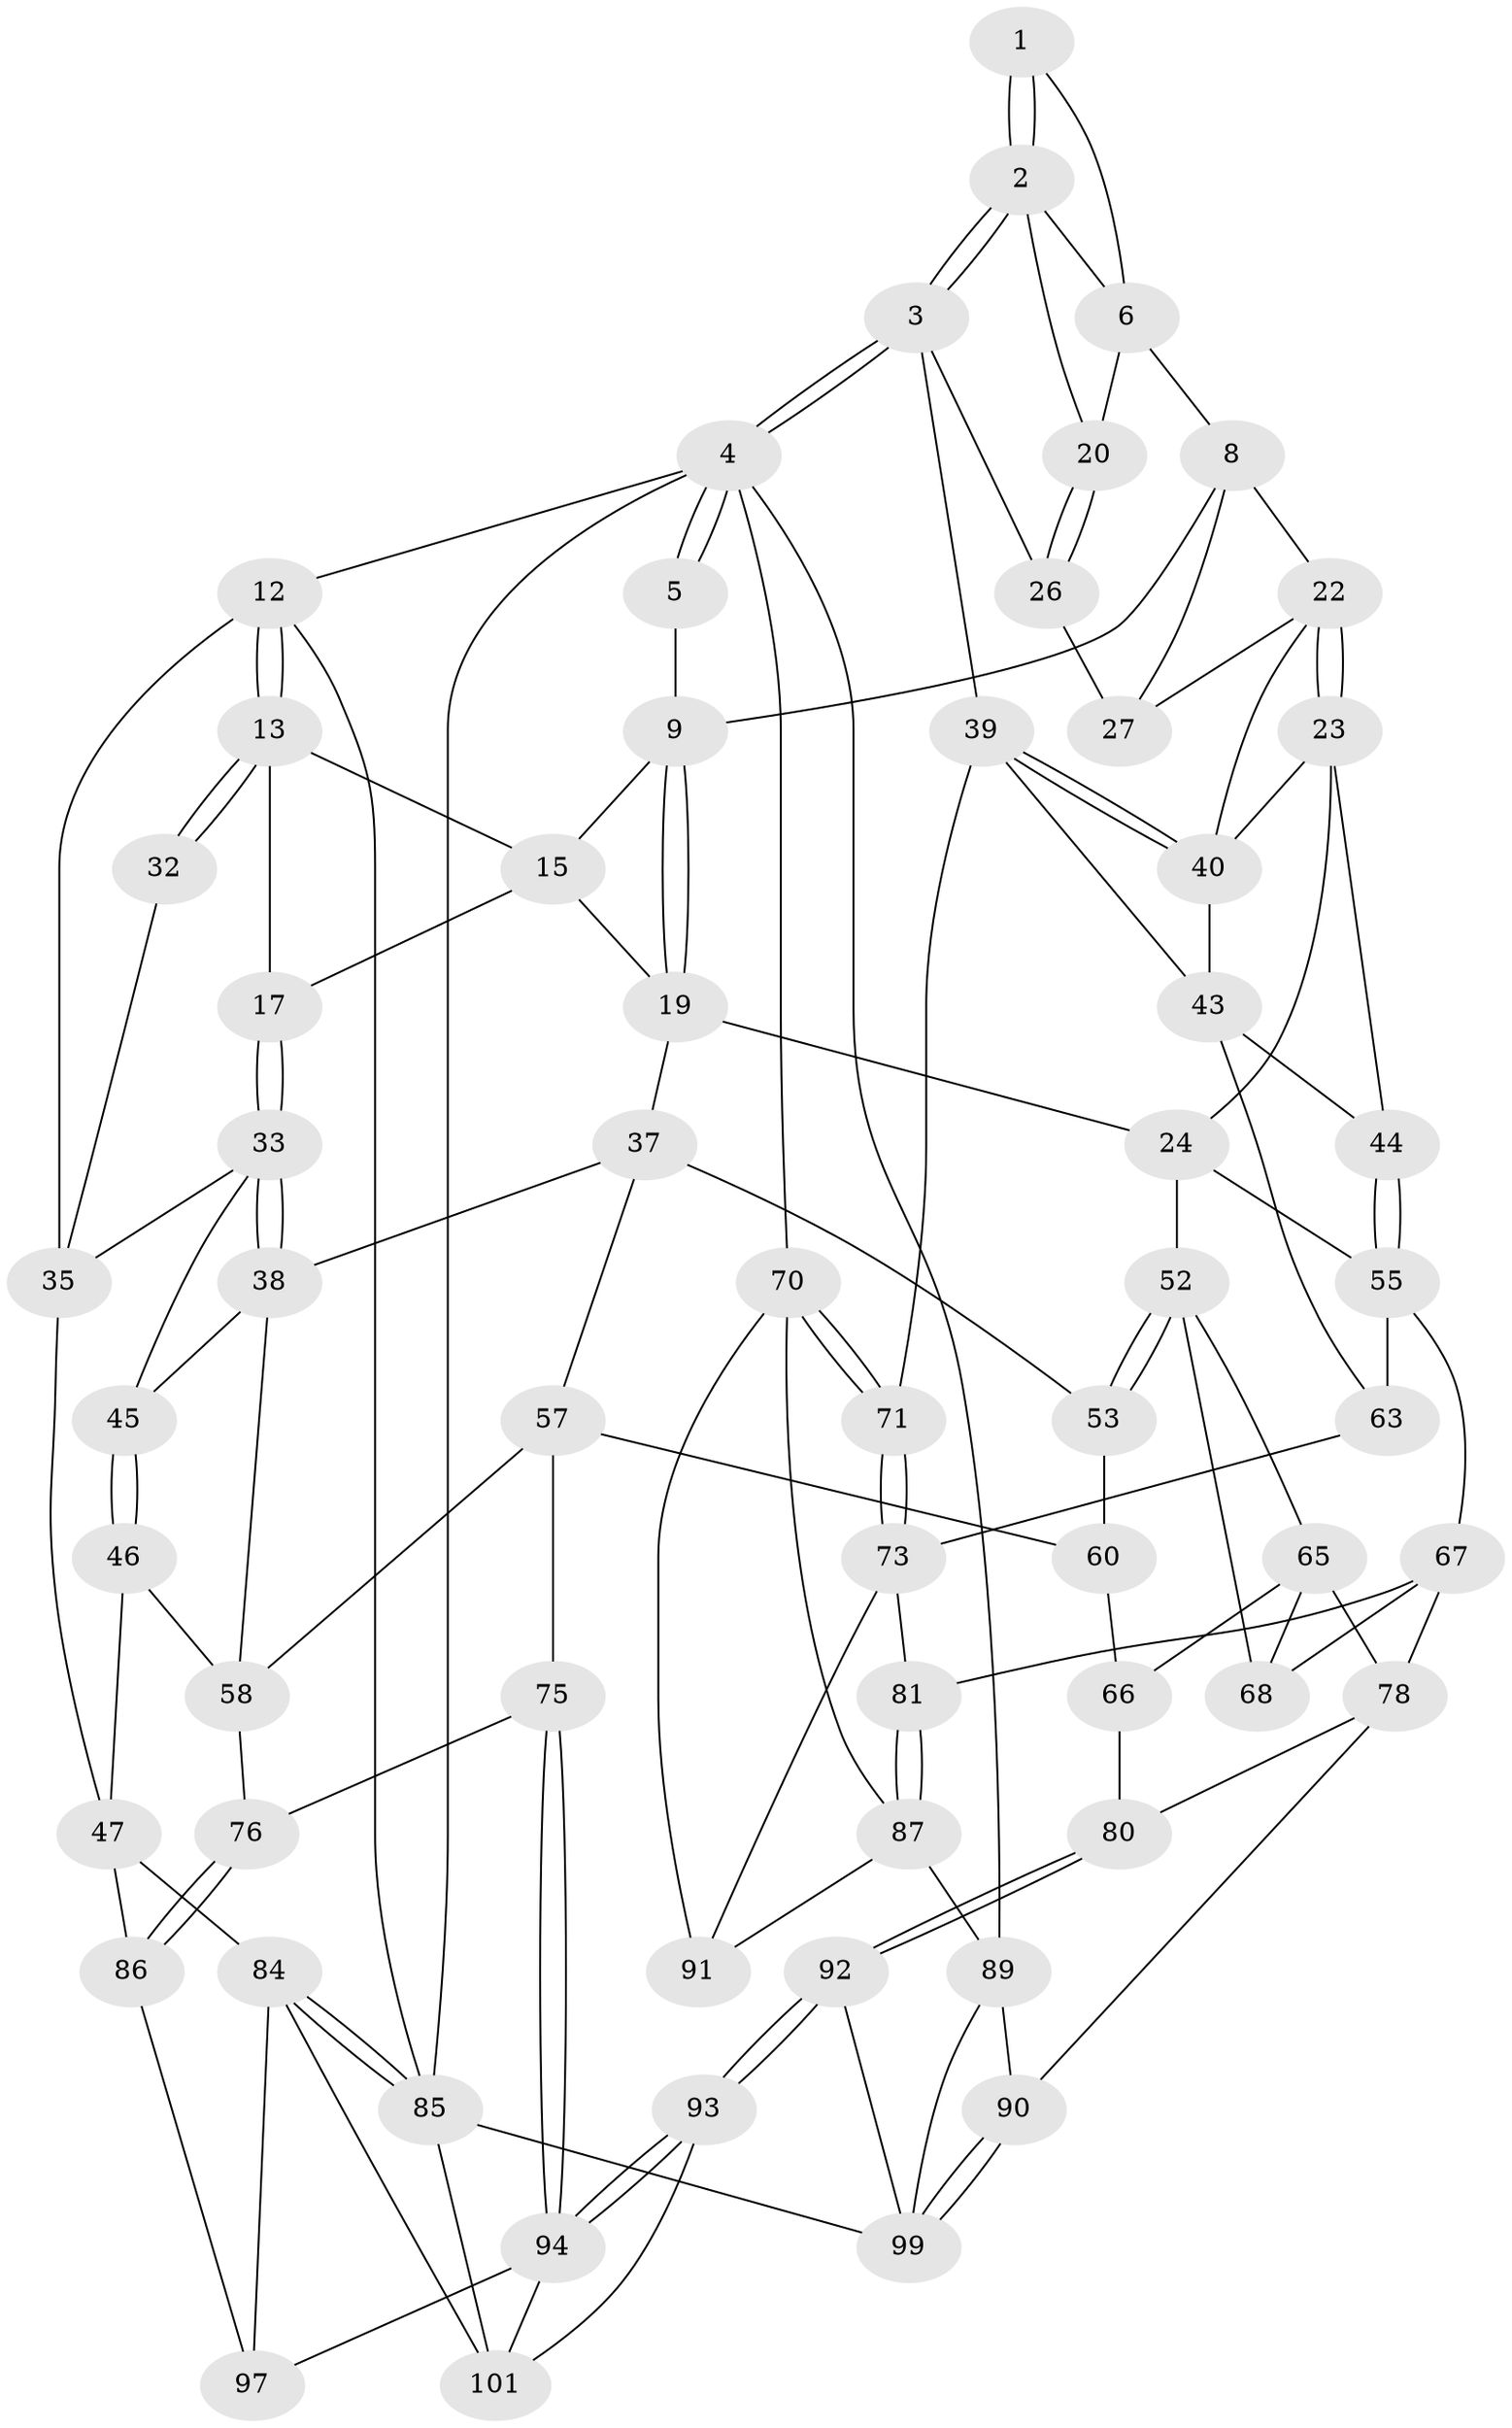 // Generated by graph-tools (version 1.1) at 2025/52/02/27/25 19:52:38]
// undirected, 63 vertices, 138 edges
graph export_dot {
graph [start="1"]
  node [color=gray90,style=filled];
  1 [pos="+0.8583952315044039+0.04960775865620025"];
  2 [pos="+1+0.11924548587046792",super="+11"];
  3 [pos="+1+0.049673131809470736",super="+28"];
  4 [pos="+1+0",super="+69"];
  5 [pos="+0.7752799563027608+0"];
  6 [pos="+0.857130194113661+0.06372193347525462",super="+7"];
  8 [pos="+0.7955519236557161+0.17810311712201166",super="+21"];
  9 [pos="+0.776789255383805+0.1729709534632652",super="+10"];
  12 [pos="+0+0"];
  13 [pos="+0+0",super="+14"];
  15 [pos="+0.5514600754137139+0",super="+16"];
  17 [pos="+0.30565416520741207+0.23091421816372815",super="+18"];
  19 [pos="+0.5742032143077542+0.2523435378097812",super="+25"];
  20 [pos="+0.9192825931494271+0.19226823177339725"];
  22 [pos="+0.7718289385124095+0.3579506807390132",super="+31"];
  23 [pos="+0.7023246105488394+0.3905023466228671",super="+42"];
  24 [pos="+0.6495187326334646+0.3924299329775275",super="+51"];
  26 [pos="+0.9175514533895912+0.23300877592282812",super="+29"];
  27 [pos="+0.88592718361772+0.2786464890153164",super="+30"];
  32 [pos="+0.15787314410154327+0.13642710975524028"];
  33 [pos="+0.3022695373181067+0.24487431324737483",super="+34"];
  35 [pos="+0.08712747518634106+0.3115003402363911",super="+36"];
  37 [pos="+0.3945297480193682+0.4521531598052081",super="+54"];
  38 [pos="+0.3512464028949444+0.4276953344934925",super="+48"];
  39 [pos="+1+0.45301936572718604",super="+50"];
  40 [pos="+0.9141577718644355+0.4142599716876501",super="+41"];
  43 [pos="+0.9141852050355257+0.47583510254154765",super="+49"];
  44 [pos="+0.8360777903728118+0.536514074309976"];
  45 [pos="+0.11994608530683006+0.4544554334230042"];
  46 [pos="+0.069383646992515+0.49531296118698426"];
  47 [pos="+0+0.5266077954964284",super="+83"];
  52 [pos="+0.6137822039744735+0.5280856956025087",super="+64"];
  53 [pos="+0.47724415885141946+0.5439177090276475"];
  55 [pos="+0.8424652170488959+0.6014724349303733",super="+56"];
  57 [pos="+0.34675861697575+0.6090394450612332",super="+62"];
  58 [pos="+0.27152092172745+0.5892165811670077",super="+59"];
  60 [pos="+0.46435895727572735+0.5925185706439311",super="+61"];
  63 [pos="+0.9051977476192967+0.5965667994184101"];
  65 [pos="+0.5960198658796877+0.6192633773689472",super="+72"];
  66 [pos="+0.5766524382348105+0.6298121494961175",super="+77"];
  67 [pos="+0.8298315679127191+0.6179682146774592",super="+82"];
  68 [pos="+0.7213879892082856+0.6239242080464832"];
  70 [pos="+1+1",super="+95"];
  71 [pos="+1+0.726419397601345"];
  73 [pos="+0.9887376996702171+0.740356041703923",super="+74"];
  75 [pos="+0.2577655652273268+0.7500871066162587"];
  76 [pos="+0.17951344828957502+0.7135924714309816"];
  78 [pos="+0.6603014574394246+0.7468280288591822",super="+79"];
  80 [pos="+0.4864413831902737+0.8119216736298918"];
  81 [pos="+0.8442701413251426+0.7080777892902594"];
  84 [pos="+0+1",super="+98"];
  85 [pos="+0+1",super="+106"];
  86 [pos="+0.12959002730345986+0.748152217358512"];
  87 [pos="+0.8245602387668323+0.8034828778876874",super="+88"];
  89 [pos="+0.782779232007476+0.8604091703497901",super="+104"];
  90 [pos="+0.7402320377542249+0.8576638194894542"];
  91 [pos="+0.9276543479817578+0.7996765437023556"];
  92 [pos="+0.44688048839829675+0.9214534860382766",super="+100"];
  93 [pos="+0.34748650731335196+0.876888211981574",super="+102"];
  94 [pos="+0.2869393109187744+0.8315998241977736",super="+96"];
  97 [pos="+0.13899577559105802+0.7733343794409223"];
  99 [pos="+0.5044986997123511+1",super="+105"];
  101 [pos="+0.1830782521984632+0.9174593978712032",super="+103"];
  1 -- 2;
  1 -- 2;
  1 -- 6;
  2 -- 3;
  2 -- 3;
  2 -- 20;
  2 -- 6;
  3 -- 4;
  3 -- 4;
  3 -- 26;
  3 -- 39;
  4 -- 5;
  4 -- 5;
  4 -- 12;
  4 -- 85;
  4 -- 70;
  4 -- 89;
  5 -- 9;
  6 -- 8;
  6 -- 20;
  8 -- 9;
  8 -- 27;
  8 -- 22;
  9 -- 19;
  9 -- 19;
  9 -- 15;
  12 -- 13;
  12 -- 13;
  12 -- 85;
  12 -- 35;
  13 -- 32;
  13 -- 32;
  13 -- 15;
  13 -- 17;
  15 -- 17;
  15 -- 19;
  17 -- 33;
  17 -- 33;
  19 -- 24;
  19 -- 37;
  20 -- 26;
  20 -- 26;
  22 -- 23;
  22 -- 23;
  22 -- 27;
  22 -- 40;
  23 -- 24;
  23 -- 44;
  23 -- 40;
  24 -- 52;
  24 -- 55;
  26 -- 27 [weight=2];
  32 -- 35;
  33 -- 38;
  33 -- 38;
  33 -- 35;
  33 -- 45;
  35 -- 47;
  37 -- 38;
  37 -- 57;
  37 -- 53;
  38 -- 58;
  38 -- 45;
  39 -- 40;
  39 -- 40;
  39 -- 43;
  39 -- 71;
  40 -- 43;
  43 -- 44;
  43 -- 63;
  44 -- 55;
  44 -- 55;
  45 -- 46;
  45 -- 46;
  46 -- 47;
  46 -- 58;
  47 -- 84;
  47 -- 86;
  52 -- 53;
  52 -- 53;
  52 -- 65;
  52 -- 68;
  53 -- 60;
  55 -- 63;
  55 -- 67;
  57 -- 58;
  57 -- 75;
  57 -- 60;
  58 -- 76;
  60 -- 66 [weight=2];
  63 -- 73;
  65 -- 66;
  65 -- 68;
  65 -- 78;
  66 -- 80;
  67 -- 68;
  67 -- 81;
  67 -- 78;
  70 -- 71;
  70 -- 71;
  70 -- 91;
  70 -- 87;
  71 -- 73;
  71 -- 73;
  73 -- 91;
  73 -- 81;
  75 -- 76;
  75 -- 94;
  75 -- 94;
  76 -- 86;
  76 -- 86;
  78 -- 80;
  78 -- 90;
  80 -- 92;
  80 -- 92;
  81 -- 87;
  81 -- 87;
  84 -- 85;
  84 -- 85;
  84 -- 97;
  84 -- 101;
  85 -- 99;
  85 -- 101;
  86 -- 97;
  87 -- 91;
  87 -- 89;
  89 -- 90;
  89 -- 99;
  90 -- 99;
  90 -- 99;
  92 -- 93 [weight=2];
  92 -- 93;
  92 -- 99;
  93 -- 94;
  93 -- 94;
  93 -- 101;
  94 -- 97;
  94 -- 101;
}
